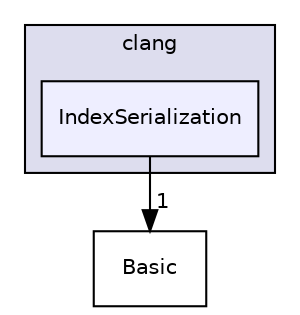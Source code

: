 digraph "include/clang/IndexSerialization" {
  bgcolor=transparent;
  compound=true
  node [ fontsize="10", fontname="Helvetica"];
  edge [ labelfontsize="10", labelfontname="Helvetica"];
  subgraph clusterdir_7c3366c0dfc05dfe1380b9a1e2bf7190 {
    graph [ bgcolor="#ddddee", pencolor="black", label="clang" fontname="Helvetica", fontsize="10", URL="dir_7c3366c0dfc05dfe1380b9a1e2bf7190.html"]
  dir_15726317726cc389ebd03da450af7a04 [shape=box, label="IndexSerialization", style="filled", fillcolor="#eeeeff", pencolor="black", URL="dir_15726317726cc389ebd03da450af7a04.html"];
  }
  dir_a004adf44f176e430fc6c2b869b0fb57 [shape=box label="Basic" URL="dir_a004adf44f176e430fc6c2b869b0fb57.html"];
  dir_15726317726cc389ebd03da450af7a04->dir_a004adf44f176e430fc6c2b869b0fb57 [headlabel="1", labeldistance=1.5 headhref="dir_000088_000014.html"];
}
